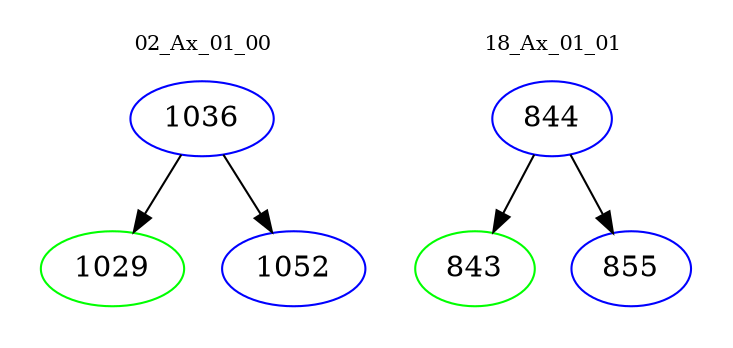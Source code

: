 digraph{
subgraph cluster_0 {
color = white
label = "02_Ax_01_00";
fontsize=10;
T0_1036 [label="1036", color="blue"]
T0_1036 -> T0_1029 [color="black"]
T0_1029 [label="1029", color="green"]
T0_1036 -> T0_1052 [color="black"]
T0_1052 [label="1052", color="blue"]
}
subgraph cluster_1 {
color = white
label = "18_Ax_01_01";
fontsize=10;
T1_844 [label="844", color="blue"]
T1_844 -> T1_843 [color="black"]
T1_843 [label="843", color="green"]
T1_844 -> T1_855 [color="black"]
T1_855 [label="855", color="blue"]
}
}
